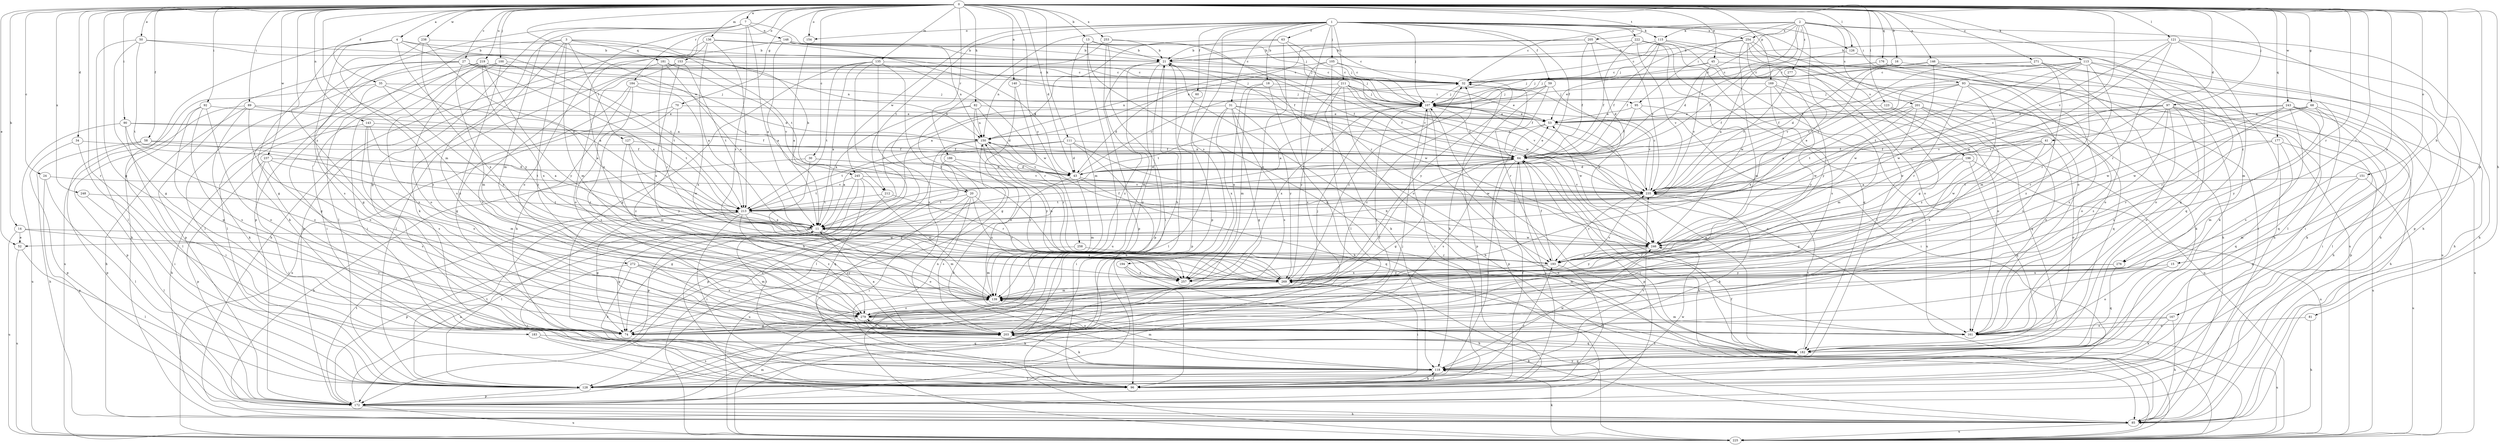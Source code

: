 strict digraph  {
0;
1;
2;
3;
4;
7;
11;
13;
14;
15;
16;
18;
20;
21;
24;
27;
30;
31;
32;
34;
35;
41;
43;
45;
50;
52;
53;
58;
59;
60;
63;
64;
68;
70;
74;
81;
82;
85;
89;
90;
92;
93;
95;
96;
97;
100;
105;
107;
111;
113;
115;
118;
121;
123;
126;
127;
128;
135;
136;
139;
140;
143;
146;
148;
150;
151;
153;
154;
161;
167;
169;
172;
176;
177;
181;
182;
183;
184;
186;
193;
194;
196;
201;
203;
205;
211;
212;
213;
219;
222;
225;
235;
237;
238;
243;
245;
246;
248;
253;
254;
257;
258;
269;
271;
272;
276;
277;
279;
0 -> 4  [label=a];
0 -> 7  [label=a];
0 -> 13  [label=b];
0 -> 14  [label=b];
0 -> 15  [label=b];
0 -> 16  [label=b];
0 -> 24  [label=c];
0 -> 27  [label=c];
0 -> 30  [label=c];
0 -> 34  [label=d];
0 -> 35  [label=d];
0 -> 41  [label=d];
0 -> 43  [label=d];
0 -> 45  [label=e];
0 -> 50  [label=e];
0 -> 52  [label=e];
0 -> 58  [label=f];
0 -> 68  [label=g];
0 -> 70  [label=g];
0 -> 74  [label=g];
0 -> 81  [label=h];
0 -> 82  [label=h];
0 -> 89  [label=i];
0 -> 90  [label=i];
0 -> 92  [label=i];
0 -> 97  [label=j];
0 -> 100  [label=j];
0 -> 111  [label=k];
0 -> 113  [label=k];
0 -> 121  [label=l];
0 -> 123  [label=l];
0 -> 126  [label=l];
0 -> 135  [label=m];
0 -> 136  [label=m];
0 -> 139  [label=m];
0 -> 140  [label=n];
0 -> 143  [label=n];
0 -> 146  [label=n];
0 -> 151  [label=o];
0 -> 153  [label=o];
0 -> 154  [label=o];
0 -> 167  [label=p];
0 -> 169  [label=p];
0 -> 176  [label=q];
0 -> 177  [label=q];
0 -> 183  [label=r];
0 -> 184  [label=r];
0 -> 186  [label=r];
0 -> 193  [label=r];
0 -> 205  [label=t];
0 -> 219  [label=u];
0 -> 235  [label=v];
0 -> 237  [label=w];
0 -> 238  [label=w];
0 -> 243  [label=w];
0 -> 245  [label=w];
0 -> 248  [label=x];
0 -> 253  [label=x];
0 -> 258  [label=y];
0 -> 269  [label=y];
0 -> 271  [label=z];
0 -> 272  [label=z];
0 -> 276  [label=z];
1 -> 18  [label=b];
1 -> 20  [label=b];
1 -> 31  [label=c];
1 -> 59  [label=f];
1 -> 60  [label=f];
1 -> 63  [label=f];
1 -> 64  [label=f];
1 -> 105  [label=j];
1 -> 107  [label=j];
1 -> 115  [label=k];
1 -> 126  [label=l];
1 -> 154  [label=o];
1 -> 161  [label=o];
1 -> 172  [label=p];
1 -> 193  [label=r];
1 -> 194  [label=s];
1 -> 196  [label=s];
1 -> 211  [label=t];
1 -> 212  [label=t];
1 -> 222  [label=u];
1 -> 235  [label=v];
1 -> 245  [label=w];
1 -> 254  [label=x];
2 -> 11  [label=a];
2 -> 32  [label=c];
2 -> 43  [label=d];
2 -> 52  [label=e];
2 -> 64  [label=f];
2 -> 85  [label=h];
2 -> 93  [label=i];
2 -> 95  [label=i];
2 -> 115  [label=k];
2 -> 201  [label=s];
2 -> 254  [label=x];
2 -> 276  [label=z];
2 -> 277  [label=z];
3 -> 20  [label=b];
3 -> 118  [label=k];
3 -> 127  [label=l];
3 -> 128  [label=l];
3 -> 139  [label=m];
3 -> 181  [label=q];
3 -> 203  [label=s];
3 -> 212  [label=t];
3 -> 279  [label=z];
4 -> 21  [label=b];
4 -> 64  [label=f];
4 -> 74  [label=g];
4 -> 85  [label=h];
4 -> 203  [label=s];
4 -> 213  [label=t];
4 -> 269  [label=y];
7 -> 11  [label=a];
7 -> 74  [label=g];
7 -> 107  [label=j];
7 -> 139  [label=m];
7 -> 148  [label=n];
7 -> 161  [label=o];
7 -> 172  [label=p];
7 -> 193  [label=r];
11 -> 64  [label=f];
11 -> 74  [label=g];
11 -> 139  [label=m];
11 -> 161  [label=o];
11 -> 172  [label=p];
11 -> 246  [label=w];
13 -> 21  [label=b];
13 -> 139  [label=m];
13 -> 182  [label=q];
13 -> 225  [label=u];
13 -> 235  [label=v];
14 -> 52  [label=e];
14 -> 225  [label=u];
14 -> 246  [label=w];
14 -> 279  [label=z];
15 -> 161  [label=o];
15 -> 257  [label=x];
16 -> 32  [label=c];
16 -> 107  [label=j];
16 -> 128  [label=l];
16 -> 235  [label=v];
18 -> 85  [label=h];
18 -> 95  [label=i];
18 -> 139  [label=m];
18 -> 257  [label=x];
20 -> 96  [label=i];
20 -> 203  [label=s];
20 -> 213  [label=t];
20 -> 225  [label=u];
20 -> 257  [label=x];
20 -> 269  [label=y];
21 -> 32  [label=c];
21 -> 64  [label=f];
21 -> 74  [label=g];
21 -> 139  [label=m];
21 -> 172  [label=p];
21 -> 246  [label=w];
21 -> 279  [label=z];
24 -> 128  [label=l];
24 -> 172  [label=p];
24 -> 235  [label=v];
27 -> 11  [label=a];
27 -> 32  [label=c];
27 -> 43  [label=d];
27 -> 74  [label=g];
27 -> 107  [label=j];
27 -> 118  [label=k];
27 -> 139  [label=m];
27 -> 172  [label=p];
30 -> 43  [label=d];
30 -> 85  [label=h];
30 -> 139  [label=m];
30 -> 235  [label=v];
31 -> 53  [label=e];
31 -> 74  [label=g];
31 -> 128  [label=l];
31 -> 203  [label=s];
31 -> 213  [label=t];
31 -> 235  [label=v];
31 -> 257  [label=x];
31 -> 269  [label=y];
32 -> 107  [label=j];
32 -> 172  [label=p];
32 -> 193  [label=r];
34 -> 64  [label=f];
34 -> 96  [label=i];
34 -> 172  [label=p];
35 -> 11  [label=a];
35 -> 74  [label=g];
35 -> 107  [label=j];
35 -> 225  [label=u];
35 -> 269  [label=y];
41 -> 11  [label=a];
41 -> 64  [label=f];
41 -> 161  [label=o];
41 -> 193  [label=r];
41 -> 246  [label=w];
43 -> 32  [label=c];
43 -> 118  [label=k];
43 -> 139  [label=m];
43 -> 182  [label=q];
43 -> 235  [label=v];
45 -> 32  [label=c];
45 -> 53  [label=e];
45 -> 225  [label=u];
45 -> 235  [label=v];
45 -> 269  [label=y];
50 -> 21  [label=b];
50 -> 74  [label=g];
50 -> 128  [label=l];
50 -> 150  [label=n];
50 -> 213  [label=t];
52 -> 128  [label=l];
52 -> 225  [label=u];
53 -> 150  [label=n];
53 -> 161  [label=o];
53 -> 172  [label=p];
58 -> 64  [label=f];
58 -> 85  [label=h];
58 -> 172  [label=p];
58 -> 213  [label=t];
59 -> 11  [label=a];
59 -> 64  [label=f];
59 -> 107  [label=j];
59 -> 118  [label=k];
59 -> 246  [label=w];
60 -> 172  [label=p];
63 -> 11  [label=a];
63 -> 21  [label=b];
63 -> 107  [label=j];
63 -> 246  [label=w];
63 -> 257  [label=x];
64 -> 43  [label=d];
64 -> 53  [label=e];
64 -> 74  [label=g];
64 -> 85  [label=h];
64 -> 96  [label=i];
64 -> 128  [label=l];
64 -> 150  [label=n];
64 -> 172  [label=p];
64 -> 203  [label=s];
68 -> 53  [label=e];
68 -> 118  [label=k];
68 -> 225  [label=u];
68 -> 235  [label=v];
68 -> 246  [label=w];
68 -> 269  [label=y];
70 -> 53  [label=e];
70 -> 203  [label=s];
70 -> 225  [label=u];
70 -> 279  [label=z];
81 -> 85  [label=h];
81 -> 161  [label=o];
82 -> 11  [label=a];
82 -> 43  [label=d];
82 -> 53  [label=e];
82 -> 150  [label=n];
82 -> 161  [label=o];
82 -> 225  [label=u];
85 -> 225  [label=u];
89 -> 53  [label=e];
89 -> 85  [label=h];
89 -> 118  [label=k];
89 -> 161  [label=o];
89 -> 172  [label=p];
89 -> 213  [label=t];
90 -> 64  [label=f];
90 -> 96  [label=i];
90 -> 150  [label=n];
90 -> 225  [label=u];
90 -> 279  [label=z];
92 -> 53  [label=e];
92 -> 74  [label=g];
92 -> 128  [label=l];
92 -> 161  [label=o];
92 -> 203  [label=s];
93 -> 11  [label=a];
93 -> 64  [label=f];
93 -> 85  [label=h];
93 -> 107  [label=j];
93 -> 161  [label=o];
93 -> 193  [label=r];
93 -> 203  [label=s];
93 -> 279  [label=z];
95 -> 53  [label=e];
95 -> 64  [label=f];
95 -> 96  [label=i];
95 -> 225  [label=u];
96 -> 64  [label=f];
96 -> 118  [label=k];
96 -> 150  [label=n];
96 -> 246  [label=w];
97 -> 53  [label=e];
97 -> 85  [label=h];
97 -> 96  [label=i];
97 -> 161  [label=o];
97 -> 193  [label=r];
97 -> 203  [label=s];
97 -> 235  [label=v];
97 -> 246  [label=w];
97 -> 279  [label=z];
100 -> 32  [label=c];
100 -> 96  [label=i];
100 -> 128  [label=l];
100 -> 161  [label=o];
100 -> 213  [label=t];
100 -> 279  [label=z];
105 -> 32  [label=c];
105 -> 128  [label=l];
105 -> 150  [label=n];
105 -> 203  [label=s];
105 -> 269  [label=y];
107 -> 53  [label=e];
107 -> 64  [label=f];
107 -> 96  [label=i];
107 -> 213  [label=t];
107 -> 225  [label=u];
107 -> 235  [label=v];
107 -> 246  [label=w];
107 -> 257  [label=x];
111 -> 11  [label=a];
111 -> 43  [label=d];
111 -> 64  [label=f];
111 -> 96  [label=i];
111 -> 213  [label=t];
111 -> 246  [label=w];
113 -> 32  [label=c];
113 -> 43  [label=d];
113 -> 85  [label=h];
113 -> 182  [label=q];
113 -> 193  [label=r];
113 -> 213  [label=t];
113 -> 235  [label=v];
113 -> 246  [label=w];
113 -> 279  [label=z];
115 -> 21  [label=b];
115 -> 32  [label=c];
115 -> 64  [label=f];
115 -> 74  [label=g];
115 -> 85  [label=h];
115 -> 107  [label=j];
118 -> 96  [label=i];
118 -> 128  [label=l];
118 -> 139  [label=m];
118 -> 182  [label=q];
118 -> 246  [label=w];
121 -> 21  [label=b];
121 -> 85  [label=h];
121 -> 139  [label=m];
121 -> 172  [label=p];
121 -> 193  [label=r];
121 -> 235  [label=v];
121 -> 246  [label=w];
123 -> 53  [label=e];
123 -> 74  [label=g];
123 -> 182  [label=q];
126 -> 64  [label=f];
126 -> 182  [label=q];
127 -> 64  [label=f];
127 -> 139  [label=m];
127 -> 246  [label=w];
127 -> 269  [label=y];
128 -> 107  [label=j];
128 -> 172  [label=p];
128 -> 193  [label=r];
128 -> 203  [label=s];
128 -> 213  [label=t];
128 -> 235  [label=v];
135 -> 11  [label=a];
135 -> 32  [label=c];
135 -> 74  [label=g];
135 -> 85  [label=h];
135 -> 193  [label=r];
135 -> 203  [label=s];
135 -> 213  [label=t];
135 -> 246  [label=w];
136 -> 11  [label=a];
136 -> 21  [label=b];
136 -> 43  [label=d];
136 -> 85  [label=h];
136 -> 213  [label=t];
136 -> 257  [label=x];
139 -> 279  [label=z];
140 -> 74  [label=g];
140 -> 107  [label=j];
140 -> 193  [label=r];
143 -> 11  [label=a];
143 -> 85  [label=h];
143 -> 150  [label=n];
143 -> 161  [label=o];
143 -> 203  [label=s];
146 -> 32  [label=c];
146 -> 96  [label=i];
146 -> 107  [label=j];
146 -> 203  [label=s];
146 -> 246  [label=w];
148 -> 11  [label=a];
148 -> 21  [label=b];
148 -> 32  [label=c];
148 -> 107  [label=j];
148 -> 150  [label=n];
148 -> 172  [label=p];
150 -> 64  [label=f];
150 -> 74  [label=g];
150 -> 128  [label=l];
150 -> 193  [label=r];
150 -> 235  [label=v];
150 -> 269  [label=y];
151 -> 139  [label=m];
151 -> 182  [label=q];
151 -> 225  [label=u];
151 -> 235  [label=v];
153 -> 32  [label=c];
153 -> 128  [label=l];
153 -> 161  [label=o];
153 -> 213  [label=t];
153 -> 257  [label=x];
154 -> 11  [label=a];
161 -> 139  [label=m];
161 -> 225  [label=u];
167 -> 85  [label=h];
167 -> 118  [label=k];
167 -> 161  [label=o];
167 -> 203  [label=s];
169 -> 64  [label=f];
169 -> 107  [label=j];
169 -> 118  [label=k];
169 -> 161  [label=o];
169 -> 257  [label=x];
169 -> 269  [label=y];
172 -> 11  [label=a];
172 -> 85  [label=h];
172 -> 213  [label=t];
172 -> 225  [label=u];
176 -> 32  [label=c];
176 -> 96  [label=i];
176 -> 107  [label=j];
176 -> 161  [label=o];
177 -> 64  [label=f];
177 -> 139  [label=m];
177 -> 182  [label=q];
177 -> 193  [label=r];
177 -> 225  [label=u];
181 -> 11  [label=a];
181 -> 32  [label=c];
181 -> 193  [label=r];
181 -> 203  [label=s];
181 -> 235  [label=v];
182 -> 21  [label=b];
182 -> 53  [label=e];
182 -> 64  [label=f];
182 -> 118  [label=k];
182 -> 203  [label=s];
182 -> 235  [label=v];
183 -> 96  [label=i];
183 -> 182  [label=q];
184 -> 74  [label=g];
184 -> 107  [label=j];
184 -> 118  [label=k];
184 -> 257  [label=x];
184 -> 279  [label=z];
186 -> 43  [label=d];
186 -> 172  [label=p];
186 -> 269  [label=y];
193 -> 64  [label=f];
193 -> 96  [label=i];
193 -> 257  [label=x];
193 -> 269  [label=y];
194 -> 85  [label=h];
194 -> 96  [label=i];
194 -> 257  [label=x];
196 -> 43  [label=d];
196 -> 74  [label=g];
196 -> 182  [label=q];
196 -> 225  [label=u];
201 -> 53  [label=e];
201 -> 139  [label=m];
201 -> 161  [label=o];
201 -> 182  [label=q];
201 -> 203  [label=s];
201 -> 213  [label=t];
201 -> 246  [label=w];
203 -> 11  [label=a];
203 -> 21  [label=b];
203 -> 107  [label=j];
203 -> 118  [label=k];
203 -> 182  [label=q];
203 -> 279  [label=z];
205 -> 21  [label=b];
205 -> 43  [label=d];
205 -> 64  [label=f];
205 -> 85  [label=h];
205 -> 150  [label=n];
211 -> 43  [label=d];
211 -> 53  [label=e];
211 -> 64  [label=f];
211 -> 85  [label=h];
211 -> 107  [label=j];
211 -> 118  [label=k];
211 -> 235  [label=v];
211 -> 269  [label=y];
212 -> 74  [label=g];
212 -> 193  [label=r];
212 -> 213  [label=t];
213 -> 11  [label=a];
213 -> 74  [label=g];
213 -> 96  [label=i];
213 -> 128  [label=l];
213 -> 203  [label=s];
213 -> 279  [label=z];
219 -> 32  [label=c];
219 -> 96  [label=i];
219 -> 107  [label=j];
219 -> 128  [label=l];
219 -> 203  [label=s];
219 -> 257  [label=x];
219 -> 269  [label=y];
222 -> 21  [label=b];
222 -> 64  [label=f];
222 -> 182  [label=q];
222 -> 203  [label=s];
222 -> 225  [label=u];
222 -> 235  [label=v];
222 -> 246  [label=w];
225 -> 21  [label=b];
225 -> 64  [label=f];
225 -> 107  [label=j];
225 -> 118  [label=k];
225 -> 139  [label=m];
225 -> 269  [label=y];
235 -> 32  [label=c];
235 -> 107  [label=j];
235 -> 118  [label=k];
235 -> 193  [label=r];
235 -> 213  [label=t];
237 -> 43  [label=d];
237 -> 96  [label=i];
237 -> 139  [label=m];
237 -> 172  [label=p];
237 -> 203  [label=s];
238 -> 11  [label=a];
238 -> 21  [label=b];
238 -> 257  [label=x];
238 -> 279  [label=z];
243 -> 53  [label=e];
243 -> 128  [label=l];
243 -> 172  [label=p];
243 -> 182  [label=q];
243 -> 193  [label=r];
243 -> 203  [label=s];
243 -> 235  [label=v];
243 -> 246  [label=w];
245 -> 96  [label=i];
245 -> 139  [label=m];
245 -> 172  [label=p];
245 -> 182  [label=q];
245 -> 213  [label=t];
245 -> 235  [label=v];
246 -> 193  [label=r];
246 -> 269  [label=y];
248 -> 128  [label=l];
248 -> 213  [label=t];
253 -> 21  [label=b];
253 -> 96  [label=i];
253 -> 150  [label=n];
253 -> 161  [label=o];
253 -> 172  [label=p];
254 -> 21  [label=b];
254 -> 64  [label=f];
254 -> 85  [label=h];
254 -> 128  [label=l];
254 -> 139  [label=m];
254 -> 161  [label=o];
254 -> 225  [label=u];
258 -> 139  [label=m];
258 -> 193  [label=r];
269 -> 11  [label=a];
269 -> 32  [label=c];
269 -> 96  [label=i];
269 -> 139  [label=m];
269 -> 150  [label=n];
269 -> 235  [label=v];
271 -> 32  [label=c];
271 -> 118  [label=k];
271 -> 139  [label=m];
271 -> 161  [label=o];
271 -> 235  [label=v];
272 -> 96  [label=i];
272 -> 118  [label=k];
272 -> 139  [label=m];
272 -> 269  [label=y];
272 -> 279  [label=z];
276 -> 139  [label=m];
276 -> 182  [label=q];
276 -> 269  [label=y];
277 -> 235  [label=v];
279 -> 32  [label=c];
279 -> 64  [label=f];
279 -> 74  [label=g];
279 -> 107  [label=j];
279 -> 118  [label=k];
279 -> 161  [label=o];
279 -> 203  [label=s];
}
